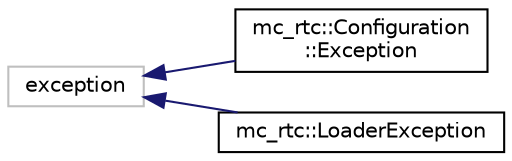 digraph "Graphical Class Hierarchy"
{
 // INTERACTIVE_SVG=YES
  edge [fontname="Helvetica",fontsize="10",labelfontname="Helvetica",labelfontsize="10"];
  node [fontname="Helvetica",fontsize="10",shape=record];
  rankdir="LR";
  Node239 [label="exception",height=0.2,width=0.4,color="grey75", fillcolor="white", style="filled"];
  Node239 -> Node0 [dir="back",color="midnightblue",fontsize="10",style="solid",fontname="Helvetica"];
  Node0 [label="mc_rtc::Configuration\l::Exception",height=0.2,width=0.4,color="black", fillcolor="white", style="filled",URL="$structmc__rtc_1_1Configuration_1_1Exception.html",tooltip="Exception thrown by this class when something bad occurs. "];
  Node239 -> Node241 [dir="back",color="midnightblue",fontsize="10",style="solid",fontname="Helvetica"];
  Node241 [label="mc_rtc::LoaderException",height=0.2,width=0.4,color="black", fillcolor="white", style="filled",URL="$structmc__rtc_1_1LoaderException.html",tooltip="Exception thrown by loader interface. "];
}
